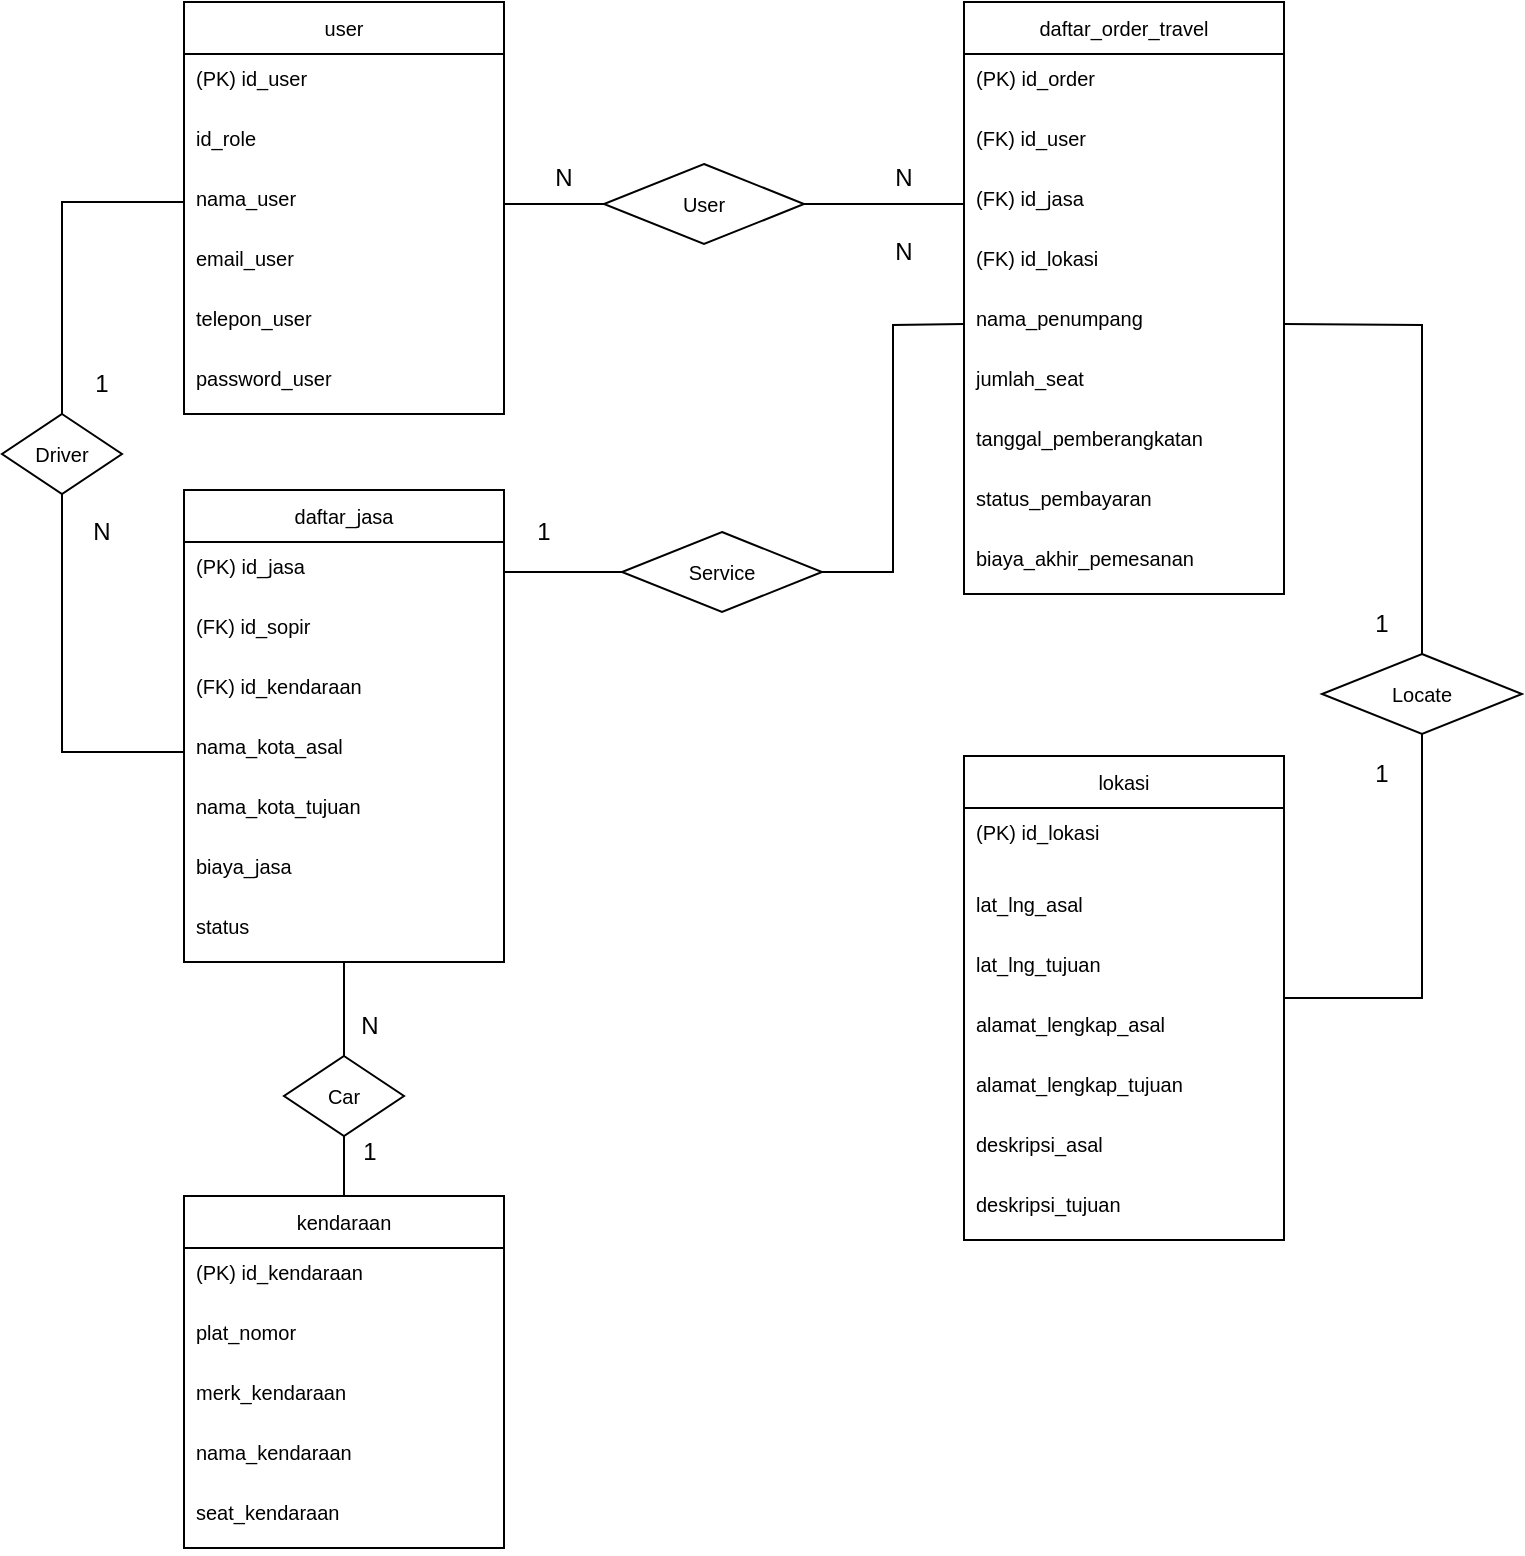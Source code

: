 <mxfile>
    <diagram id="Vi5kI4NgUwLFS01iaTmD" name="Page-1">
        <mxGraphModel dx="67" dy="2723" grid="1" gridSize="10" guides="1" tooltips="1" connect="1" arrows="1" fold="1" page="1" pageScale="1" pageWidth="850" pageHeight="1100" math="0" shadow="0">
            <root>
                <mxCell id="0"/>
                <mxCell id="1" parent="0"/>
                <mxCell id="12" value="user" style="swimlane;fontStyle=0;childLayout=stackLayout;horizontal=1;startSize=26;horizontalStack=0;resizeParent=1;resizeParentMax=0;resizeLast=0;collapsible=1;marginBottom=0;align=center;fontSize=10;" parent="1" vertex="1">
                    <mxGeometry x="991" y="-2036" width="160" height="206" as="geometry">
                        <mxRectangle x="1230" y="160" width="80" height="26" as="alternateBounds"/>
                    </mxGeometry>
                </mxCell>
                <mxCell id="13" value="(PK) id_user" style="text;strokeColor=none;fillColor=none;spacingLeft=4;spacingRight=4;overflow=hidden;rotatable=0;points=[[0,0.5],[1,0.5]];portConstraint=eastwest;fontSize=10;fontStyle=0" parent="12" vertex="1">
                    <mxGeometry y="26" width="160" height="30" as="geometry"/>
                </mxCell>
                <mxCell id="14" value="id_role" style="text;strokeColor=none;fillColor=none;spacingLeft=4;spacingRight=4;overflow=hidden;rotatable=0;points=[[0,0.5],[1,0.5]];portConstraint=eastwest;fontSize=10;fontStyle=0" parent="12" vertex="1">
                    <mxGeometry y="56" width="160" height="30" as="geometry"/>
                </mxCell>
                <mxCell id="15" value="nama_user" style="text;strokeColor=none;fillColor=none;spacingLeft=4;spacingRight=4;overflow=hidden;rotatable=0;points=[[0,0.5],[1,0.5]];portConstraint=eastwest;fontSize=10;" parent="12" vertex="1">
                    <mxGeometry y="86" width="160" height="30" as="geometry"/>
                </mxCell>
                <mxCell id="16" value="email_user" style="text;strokeColor=none;fillColor=none;spacingLeft=4;spacingRight=4;overflow=hidden;rotatable=0;points=[[0,0.5],[1,0.5]];portConstraint=eastwest;fontSize=10;" parent="12" vertex="1">
                    <mxGeometry y="116" width="160" height="30" as="geometry"/>
                </mxCell>
                <mxCell id="17" value="telepon_user" style="text;strokeColor=none;fillColor=none;spacingLeft=4;spacingRight=4;overflow=hidden;rotatable=0;points=[[0,0.5],[1,0.5]];portConstraint=eastwest;fontSize=10;" parent="12" vertex="1">
                    <mxGeometry y="146" width="160" height="30" as="geometry"/>
                </mxCell>
                <mxCell id="18" value="password_user" style="text;strokeColor=none;fillColor=none;spacingLeft=4;spacingRight=4;overflow=hidden;rotatable=0;points=[[0,0.5],[1,0.5]];portConstraint=eastwest;fontSize=10;" parent="12" vertex="1">
                    <mxGeometry y="176" width="160" height="30" as="geometry"/>
                </mxCell>
                <mxCell id="100" style="edgeStyle=orthogonalEdgeStyle;rounded=0;html=1;exitX=0.5;exitY=1;exitDx=0;exitDy=0;endArrow=none;endFill=0;entryX=0.5;entryY=0;entryDx=0;entryDy=0;" edge="1" parent="1" source="19" target="48">
                    <mxGeometry relative="1" as="geometry">
                        <mxPoint x="1071.009" y="-1549" as="targetPoint"/>
                    </mxGeometry>
                </mxCell>
                <mxCell id="19" value="daftar_jasa" style="swimlane;fontStyle=0;childLayout=stackLayout;horizontal=1;startSize=26;horizontalStack=0;resizeParent=1;resizeParentMax=0;resizeLast=0;collapsible=1;marginBottom=0;align=center;fontSize=10;" parent="1" vertex="1">
                    <mxGeometry x="991" y="-1792" width="160" height="236" as="geometry">
                        <mxRectangle x="1230" y="160" width="80" height="26" as="alternateBounds"/>
                    </mxGeometry>
                </mxCell>
                <mxCell id="20" value="(PK) id_jasa" style="text;strokeColor=none;fillColor=none;spacingLeft=4;spacingRight=4;overflow=hidden;rotatable=0;points=[[0,0.5],[1,0.5]];portConstraint=eastwest;fontSize=10;fontStyle=0" parent="19" vertex="1">
                    <mxGeometry y="26" width="160" height="30" as="geometry"/>
                </mxCell>
                <mxCell id="99" value="(FK) id_sopir" style="text;strokeColor=none;fillColor=none;spacingLeft=4;spacingRight=4;overflow=hidden;rotatable=0;points=[[0,0.5],[1,0.5]];portConstraint=eastwest;fontSize=10;" vertex="1" parent="19">
                    <mxGeometry y="56" width="160" height="30" as="geometry"/>
                </mxCell>
                <mxCell id="98" value="(FK) id_kendaraan" style="text;strokeColor=none;fillColor=none;spacingLeft=4;spacingRight=4;overflow=hidden;rotatable=0;points=[[0,0.5],[1,0.5]];portConstraint=eastwest;fontSize=10;" vertex="1" parent="19">
                    <mxGeometry y="86" width="160" height="30" as="geometry"/>
                </mxCell>
                <mxCell id="21" value="nama_kota_asal" style="text;strokeColor=none;fillColor=none;spacingLeft=4;spacingRight=4;overflow=hidden;rotatable=0;points=[[0,0.5],[1,0.5]];portConstraint=eastwest;fontSize=10;" parent="19" vertex="1">
                    <mxGeometry y="116" width="160" height="30" as="geometry"/>
                </mxCell>
                <mxCell id="22" value="nama_kota_tujuan" style="text;strokeColor=none;fillColor=none;spacingLeft=4;spacingRight=4;overflow=hidden;rotatable=0;points=[[0,0.5],[1,0.5]];portConstraint=eastwest;fontSize=10;" parent="19" vertex="1">
                    <mxGeometry y="146" width="160" height="30" as="geometry"/>
                </mxCell>
                <mxCell id="82" value="biaya_jasa" style="text;strokeColor=none;fillColor=none;spacingLeft=4;spacingRight=4;overflow=hidden;rotatable=0;points=[[0,0.5],[1,0.5]];portConstraint=eastwest;fontSize=10;" vertex="1" parent="19">
                    <mxGeometry y="176" width="160" height="30" as="geometry"/>
                </mxCell>
                <mxCell id="23" value="status" style="text;strokeColor=none;fillColor=none;spacingLeft=4;spacingRight=4;overflow=hidden;rotatable=0;points=[[0,0.5],[1,0.5]];portConstraint=eastwest;fontSize=10;" parent="19" vertex="1">
                    <mxGeometry y="206" width="160" height="30" as="geometry"/>
                </mxCell>
                <mxCell id="24" value="daftar_order_travel" style="swimlane;fontStyle=0;childLayout=stackLayout;horizontal=1;startSize=26;horizontalStack=0;resizeParent=1;resizeParentMax=0;resizeLast=0;collapsible=1;marginBottom=0;align=center;fontSize=10;" parent="1" vertex="1">
                    <mxGeometry x="1381" y="-2036" width="160" height="296" as="geometry">
                        <mxRectangle x="1230" y="160" width="80" height="26" as="alternateBounds"/>
                    </mxGeometry>
                </mxCell>
                <mxCell id="25" value="(PK) id_order" style="text;strokeColor=none;fillColor=none;spacingLeft=4;spacingRight=4;overflow=hidden;rotatable=0;points=[[0,0.5],[1,0.5]];portConstraint=eastwest;fontSize=10;fontStyle=0" parent="24" vertex="1">
                    <mxGeometry y="26" width="160" height="30" as="geometry"/>
                </mxCell>
                <mxCell id="26" value="(FK) id_user" style="text;strokeColor=none;fillColor=none;spacingLeft=4;spacingRight=4;overflow=hidden;rotatable=0;points=[[0,0.5],[1,0.5]];portConstraint=eastwest;fontSize=10;" parent="24" vertex="1">
                    <mxGeometry y="56" width="160" height="30" as="geometry"/>
                </mxCell>
                <mxCell id="27" value="(FK) id_jasa" style="text;strokeColor=none;fillColor=none;spacingLeft=4;spacingRight=4;overflow=hidden;rotatable=0;points=[[0,0.5],[1,0.5]];portConstraint=eastwest;fontSize=10;" parent="24" vertex="1">
                    <mxGeometry y="86" width="160" height="30" as="geometry"/>
                </mxCell>
                <mxCell id="28" value="(FK) id_lokasi" style="text;strokeColor=none;fillColor=none;spacingLeft=4;spacingRight=4;overflow=hidden;rotatable=0;points=[[0,0.5],[1,0.5]];portConstraint=eastwest;fontSize=10;" parent="24" vertex="1">
                    <mxGeometry y="116" width="160" height="30" as="geometry"/>
                </mxCell>
                <mxCell id="31" value="nama_penumpang" style="text;strokeColor=none;fillColor=none;spacingLeft=4;spacingRight=4;overflow=hidden;rotatable=0;points=[[0,0.5],[1,0.5]];portConstraint=eastwest;fontSize=10;" parent="24" vertex="1">
                    <mxGeometry y="146" width="160" height="30" as="geometry"/>
                </mxCell>
                <mxCell id="108" value="jumlah_seat" style="text;strokeColor=none;fillColor=none;spacingLeft=4;spacingRight=4;overflow=hidden;rotatable=0;points=[[0,0.5],[1,0.5]];portConstraint=eastwest;fontSize=10;" vertex="1" parent="24">
                    <mxGeometry y="176" width="160" height="30" as="geometry"/>
                </mxCell>
                <mxCell id="32" value="tanggal_pemberangkatan" style="text;strokeColor=none;fillColor=none;spacingLeft=4;spacingRight=4;overflow=hidden;rotatable=0;points=[[0,0.5],[1,0.5]];portConstraint=eastwest;fontSize=10;" parent="24" vertex="1">
                    <mxGeometry y="206" width="160" height="30" as="geometry"/>
                </mxCell>
                <mxCell id="33" value="status_pembayaran" style="text;strokeColor=none;fillColor=none;spacingLeft=4;spacingRight=4;overflow=hidden;rotatable=0;points=[[0,0.5],[1,0.5]];portConstraint=eastwest;fontSize=10;" parent="24" vertex="1">
                    <mxGeometry y="236" width="160" height="30" as="geometry"/>
                </mxCell>
                <mxCell id="34" value="biaya_akhir_pemesanan" style="text;strokeColor=none;fillColor=none;spacingLeft=4;spacingRight=4;overflow=hidden;rotatable=0;points=[[0,0.5],[1,0.5]];portConstraint=eastwest;fontSize=10;" parent="24" vertex="1">
                    <mxGeometry y="266" width="160" height="30" as="geometry"/>
                </mxCell>
                <mxCell id="35" style="edgeStyle=orthogonalEdgeStyle;rounded=0;orthogonalLoop=1;jettySize=auto;html=1;exitX=1;exitY=0.5;exitDx=0;exitDy=0;endArrow=none;endFill=0;" parent="1" source="37" target="27" edge="1">
                    <mxGeometry relative="1" as="geometry">
                        <mxPoint x="1471" y="-1936" as="targetPoint"/>
                    </mxGeometry>
                </mxCell>
                <mxCell id="36" style="edgeStyle=orthogonalEdgeStyle;rounded=0;orthogonalLoop=1;jettySize=auto;html=1;exitX=0;exitY=0.5;exitDx=0;exitDy=0;entryX=1;entryY=0.5;entryDx=0;entryDy=0;endArrow=none;endFill=0;" parent="1" source="37" target="15" edge="1">
                    <mxGeometry relative="1" as="geometry"/>
                </mxCell>
                <mxCell id="37" value="User" style="rhombus;whiteSpace=wrap;html=1;fontSize=10;" parent="1" vertex="1">
                    <mxGeometry x="1201" y="-1955" width="100" height="40" as="geometry"/>
                </mxCell>
                <mxCell id="38" style="edgeStyle=orthogonalEdgeStyle;rounded=0;orthogonalLoop=1;jettySize=auto;html=1;exitX=0;exitY=0.5;exitDx=0;exitDy=0;entryX=1;entryY=0.5;entryDx=0;entryDy=0;endArrow=none;endFill=0;" parent="1" source="40" target="20" edge="1">
                    <mxGeometry relative="1" as="geometry"/>
                </mxCell>
                <mxCell id="40" value="Service" style="rhombus;whiteSpace=wrap;html=1;fontSize=10;" parent="1" vertex="1">
                    <mxGeometry x="1210" y="-1771" width="100" height="40" as="geometry"/>
                </mxCell>
                <mxCell id="101" style="edgeStyle=orthogonalEdgeStyle;rounded=0;html=1;exitX=0.5;exitY=0;exitDx=0;exitDy=0;entryX=0.5;entryY=1;entryDx=0;entryDy=0;endArrow=none;endFill=0;" edge="1" parent="1" source="41" target="48">
                    <mxGeometry relative="1" as="geometry"/>
                </mxCell>
                <mxCell id="41" value="kendaraan" style="swimlane;fontStyle=0;childLayout=stackLayout;horizontal=1;startSize=26;horizontalStack=0;resizeParent=1;resizeParentMax=0;resizeLast=0;collapsible=1;marginBottom=0;align=center;fontSize=10;" parent="1" vertex="1">
                    <mxGeometry x="991" y="-1439" width="160" height="176" as="geometry">
                        <mxRectangle x="1230" y="160" width="80" height="26" as="alternateBounds"/>
                    </mxGeometry>
                </mxCell>
                <mxCell id="42" value="(PK) id_kendaraan" style="text;strokeColor=none;fillColor=none;spacingLeft=4;spacingRight=4;overflow=hidden;rotatable=0;points=[[0,0.5],[1,0.5]];portConstraint=eastwest;fontSize=10;fontStyle=0" parent="41" vertex="1">
                    <mxGeometry y="26" width="160" height="30" as="geometry"/>
                </mxCell>
                <mxCell id="43" value="plat_nomor" style="text;strokeColor=none;fillColor=none;spacingLeft=4;spacingRight=4;overflow=hidden;rotatable=0;points=[[0,0.5],[1,0.5]];portConstraint=eastwest;fontSize=10;fontStyle=0" parent="41" vertex="1">
                    <mxGeometry y="56" width="160" height="30" as="geometry"/>
                </mxCell>
                <mxCell id="102" value="merk_kendaraan" style="text;strokeColor=none;fillColor=none;spacingLeft=4;spacingRight=4;overflow=hidden;rotatable=0;points=[[0,0.5],[1,0.5]];portConstraint=eastwest;fontSize=10;" vertex="1" parent="41">
                    <mxGeometry y="86" width="160" height="30" as="geometry"/>
                </mxCell>
                <mxCell id="44" value="nama_kendaraan" style="text;strokeColor=none;fillColor=none;spacingLeft=4;spacingRight=4;overflow=hidden;rotatable=0;points=[[0,0.5],[1,0.5]];portConstraint=eastwest;fontSize=10;" parent="41" vertex="1">
                    <mxGeometry y="116" width="160" height="30" as="geometry"/>
                </mxCell>
                <mxCell id="45" value="seat_kendaraan" style="text;strokeColor=none;fillColor=none;spacingLeft=4;spacingRight=4;overflow=hidden;rotatable=0;points=[[0,0.5],[1,0.5]];portConstraint=eastwest;fontSize=10;" parent="41" vertex="1">
                    <mxGeometry y="146" width="160" height="30" as="geometry"/>
                </mxCell>
                <mxCell id="48" value="Car" style="rhombus;whiteSpace=wrap;html=1;fontSize=10;" parent="1" vertex="1">
                    <mxGeometry x="1041" y="-1509" width="60" height="40" as="geometry"/>
                </mxCell>
                <mxCell id="104" style="edgeStyle=orthogonalEdgeStyle;rounded=0;html=1;entryX=0.5;entryY=1;entryDx=0;entryDy=0;endArrow=none;endFill=0;" edge="1" parent="1" source="49" target="60">
                    <mxGeometry relative="1" as="geometry"/>
                </mxCell>
                <mxCell id="49" value="lokasi" style="swimlane;fontStyle=0;childLayout=stackLayout;horizontal=1;startSize=26;horizontalStack=0;resizeParent=1;resizeParentMax=0;resizeLast=0;collapsible=1;marginBottom=0;align=center;fontSize=10;" parent="1" vertex="1">
                    <mxGeometry x="1381" y="-1659" width="160" height="242" as="geometry">
                        <mxRectangle x="1230" y="160" width="80" height="26" as="alternateBounds"/>
                    </mxGeometry>
                </mxCell>
                <mxCell id="50" value="(PK) id_lokasi" style="text;strokeColor=none;fillColor=none;spacingLeft=4;spacingRight=4;overflow=hidden;rotatable=0;points=[[0,0.5],[1,0.5]];portConstraint=eastwest;fontSize=10;fontStyle=0" parent="49" vertex="1">
                    <mxGeometry y="26" width="160" height="36" as="geometry"/>
                </mxCell>
                <mxCell id="51" value="lat_lng_asal" style="text;strokeColor=none;fillColor=none;spacingLeft=4;spacingRight=4;overflow=hidden;rotatable=0;points=[[0,0.5],[1,0.5]];portConstraint=eastwest;fontSize=10;" parent="49" vertex="1">
                    <mxGeometry y="62" width="160" height="30" as="geometry"/>
                </mxCell>
                <mxCell id="53" value="lat_lng_tujuan" style="text;strokeColor=none;fillColor=none;spacingLeft=4;spacingRight=4;overflow=hidden;rotatable=0;points=[[0,0.5],[1,0.5]];portConstraint=eastwest;fontSize=10;" parent="49" vertex="1">
                    <mxGeometry y="92" width="160" height="30" as="geometry"/>
                </mxCell>
                <mxCell id="55" value="alamat_lengkap_asal" style="text;strokeColor=none;fillColor=none;spacingLeft=4;spacingRight=4;overflow=hidden;rotatable=0;points=[[0,0.5],[1,0.5]];portConstraint=eastwest;fontSize=10;" parent="49" vertex="1">
                    <mxGeometry y="122" width="160" height="30" as="geometry"/>
                </mxCell>
                <mxCell id="56" value="alamat_lengkap_tujuan" style="text;strokeColor=none;fillColor=none;spacingLeft=4;spacingRight=4;overflow=hidden;rotatable=0;points=[[0,0.5],[1,0.5]];portConstraint=eastwest;fontSize=10;" parent="49" vertex="1">
                    <mxGeometry y="152" width="160" height="30" as="geometry"/>
                </mxCell>
                <mxCell id="57" value="deskripsi_asal" style="text;strokeColor=none;fillColor=none;spacingLeft=4;spacingRight=4;overflow=hidden;rotatable=0;points=[[0,0.5],[1,0.5]];portConstraint=eastwest;fontSize=10;" parent="49" vertex="1">
                    <mxGeometry y="182" width="160" height="30" as="geometry"/>
                </mxCell>
                <mxCell id="94" value="deskripsi_tujuan" style="text;strokeColor=none;fillColor=none;spacingLeft=4;spacingRight=4;overflow=hidden;rotatable=0;points=[[0,0.5],[1,0.5]];portConstraint=eastwest;fontSize=10;" vertex="1" parent="49">
                    <mxGeometry y="212" width="160" height="30" as="geometry"/>
                </mxCell>
                <mxCell id="60" value="Locate" style="rhombus;whiteSpace=wrap;html=1;fontSize=10;" parent="1" vertex="1">
                    <mxGeometry x="1560" y="-1710" width="100" height="40" as="geometry"/>
                </mxCell>
                <mxCell id="61" value="N" style="text;html=1;strokeColor=none;fillColor=none;align=center;verticalAlign=middle;whiteSpace=wrap;rounded=0;" parent="1" vertex="1">
                    <mxGeometry x="1171" y="-1963" width="20" height="30" as="geometry"/>
                </mxCell>
                <mxCell id="62" value="N" style="text;html=1;strokeColor=none;fillColor=none;align=center;verticalAlign=middle;whiteSpace=wrap;rounded=0;" parent="1" vertex="1">
                    <mxGeometry x="1341" y="-1963" width="20" height="30" as="geometry"/>
                </mxCell>
                <mxCell id="63" value="1" style="text;html=1;strokeColor=none;fillColor=none;align=center;verticalAlign=middle;whiteSpace=wrap;rounded=0;" parent="1" vertex="1">
                    <mxGeometry x="1161" y="-1786" width="20" height="30" as="geometry"/>
                </mxCell>
                <mxCell id="64" value="N" style="text;html=1;strokeColor=none;fillColor=none;align=center;verticalAlign=middle;whiteSpace=wrap;rounded=0;" parent="1" vertex="1">
                    <mxGeometry x="1341" y="-1926" width="20" height="30" as="geometry"/>
                </mxCell>
                <mxCell id="65" value="1" style="text;html=1;strokeColor=none;fillColor=none;align=center;verticalAlign=middle;whiteSpace=wrap;rounded=0;" parent="1" vertex="1">
                    <mxGeometry x="1580" y="-1740" width="20" height="30" as="geometry"/>
                </mxCell>
                <mxCell id="66" value="1" style="text;html=1;strokeColor=none;fillColor=none;align=center;verticalAlign=middle;whiteSpace=wrap;rounded=0;" parent="1" vertex="1">
                    <mxGeometry x="1580" y="-1665" width="20" height="30" as="geometry"/>
                </mxCell>
                <mxCell id="67" value="1" style="text;html=1;strokeColor=none;fillColor=none;align=center;verticalAlign=middle;whiteSpace=wrap;rounded=0;" parent="1" vertex="1">
                    <mxGeometry x="1074" y="-1476" width="20" height="30" as="geometry"/>
                </mxCell>
                <mxCell id="68" value="N" style="text;html=1;strokeColor=none;fillColor=none;align=center;verticalAlign=middle;whiteSpace=wrap;rounded=0;" parent="1" vertex="1">
                    <mxGeometry x="940" y="-1786" width="20" height="30" as="geometry"/>
                </mxCell>
                <mxCell id="79" style="edgeStyle=orthogonalEdgeStyle;html=1;exitX=0;exitY=0.5;exitDx=0;exitDy=0;rounded=0;endArrow=none;endFill=0;entryX=0.5;entryY=0;entryDx=0;entryDy=0;" edge="1" parent="1" source="15" target="80">
                    <mxGeometry relative="1" as="geometry">
                        <Array as="points">
                            <mxPoint x="930" y="-1936"/>
                        </Array>
                    </mxGeometry>
                </mxCell>
                <mxCell id="83" style="edgeStyle=orthogonalEdgeStyle;rounded=0;html=1;exitX=0.5;exitY=1;exitDx=0;exitDy=0;entryX=0;entryY=0.5;entryDx=0;entryDy=0;endArrow=none;endFill=0;" edge="1" parent="1" source="80" target="21">
                    <mxGeometry relative="1" as="geometry"/>
                </mxCell>
                <mxCell id="80" value="Driver" style="rhombus;whiteSpace=wrap;html=1;fontSize=10;" vertex="1" parent="1">
                    <mxGeometry x="900" y="-1830" width="60" height="40" as="geometry"/>
                </mxCell>
                <mxCell id="95" value="1" style="text;html=1;strokeColor=none;fillColor=none;align=center;verticalAlign=middle;whiteSpace=wrap;rounded=0;" vertex="1" parent="1">
                    <mxGeometry x="940" y="-1860" width="20" height="30" as="geometry"/>
                </mxCell>
                <mxCell id="97" value="N" style="text;html=1;strokeColor=none;fillColor=none;align=center;verticalAlign=middle;whiteSpace=wrap;rounded=0;" vertex="1" parent="1">
                    <mxGeometry x="1074" y="-1539" width="20" height="30" as="geometry"/>
                </mxCell>
                <mxCell id="103" style="edgeStyle=orthogonalEdgeStyle;rounded=0;html=1;exitX=1;exitY=0.5;exitDx=0;exitDy=0;entryX=0.5;entryY=0;entryDx=0;entryDy=0;endArrow=none;endFill=0;" edge="1" parent="1" target="60">
                    <mxGeometry relative="1" as="geometry">
                        <mxPoint x="1541" y="-1875" as="sourcePoint"/>
                    </mxGeometry>
                </mxCell>
                <mxCell id="105" style="edgeStyle=orthogonalEdgeStyle;rounded=0;html=1;exitX=0;exitY=0.5;exitDx=0;exitDy=0;entryX=1;entryY=0.5;entryDx=0;entryDy=0;endArrow=none;endFill=0;" edge="1" parent="1" target="40">
                    <mxGeometry relative="1" as="geometry">
                        <mxPoint x="1381" y="-1875" as="sourcePoint"/>
                    </mxGeometry>
                </mxCell>
            </root>
        </mxGraphModel>
    </diagram>
</mxfile>